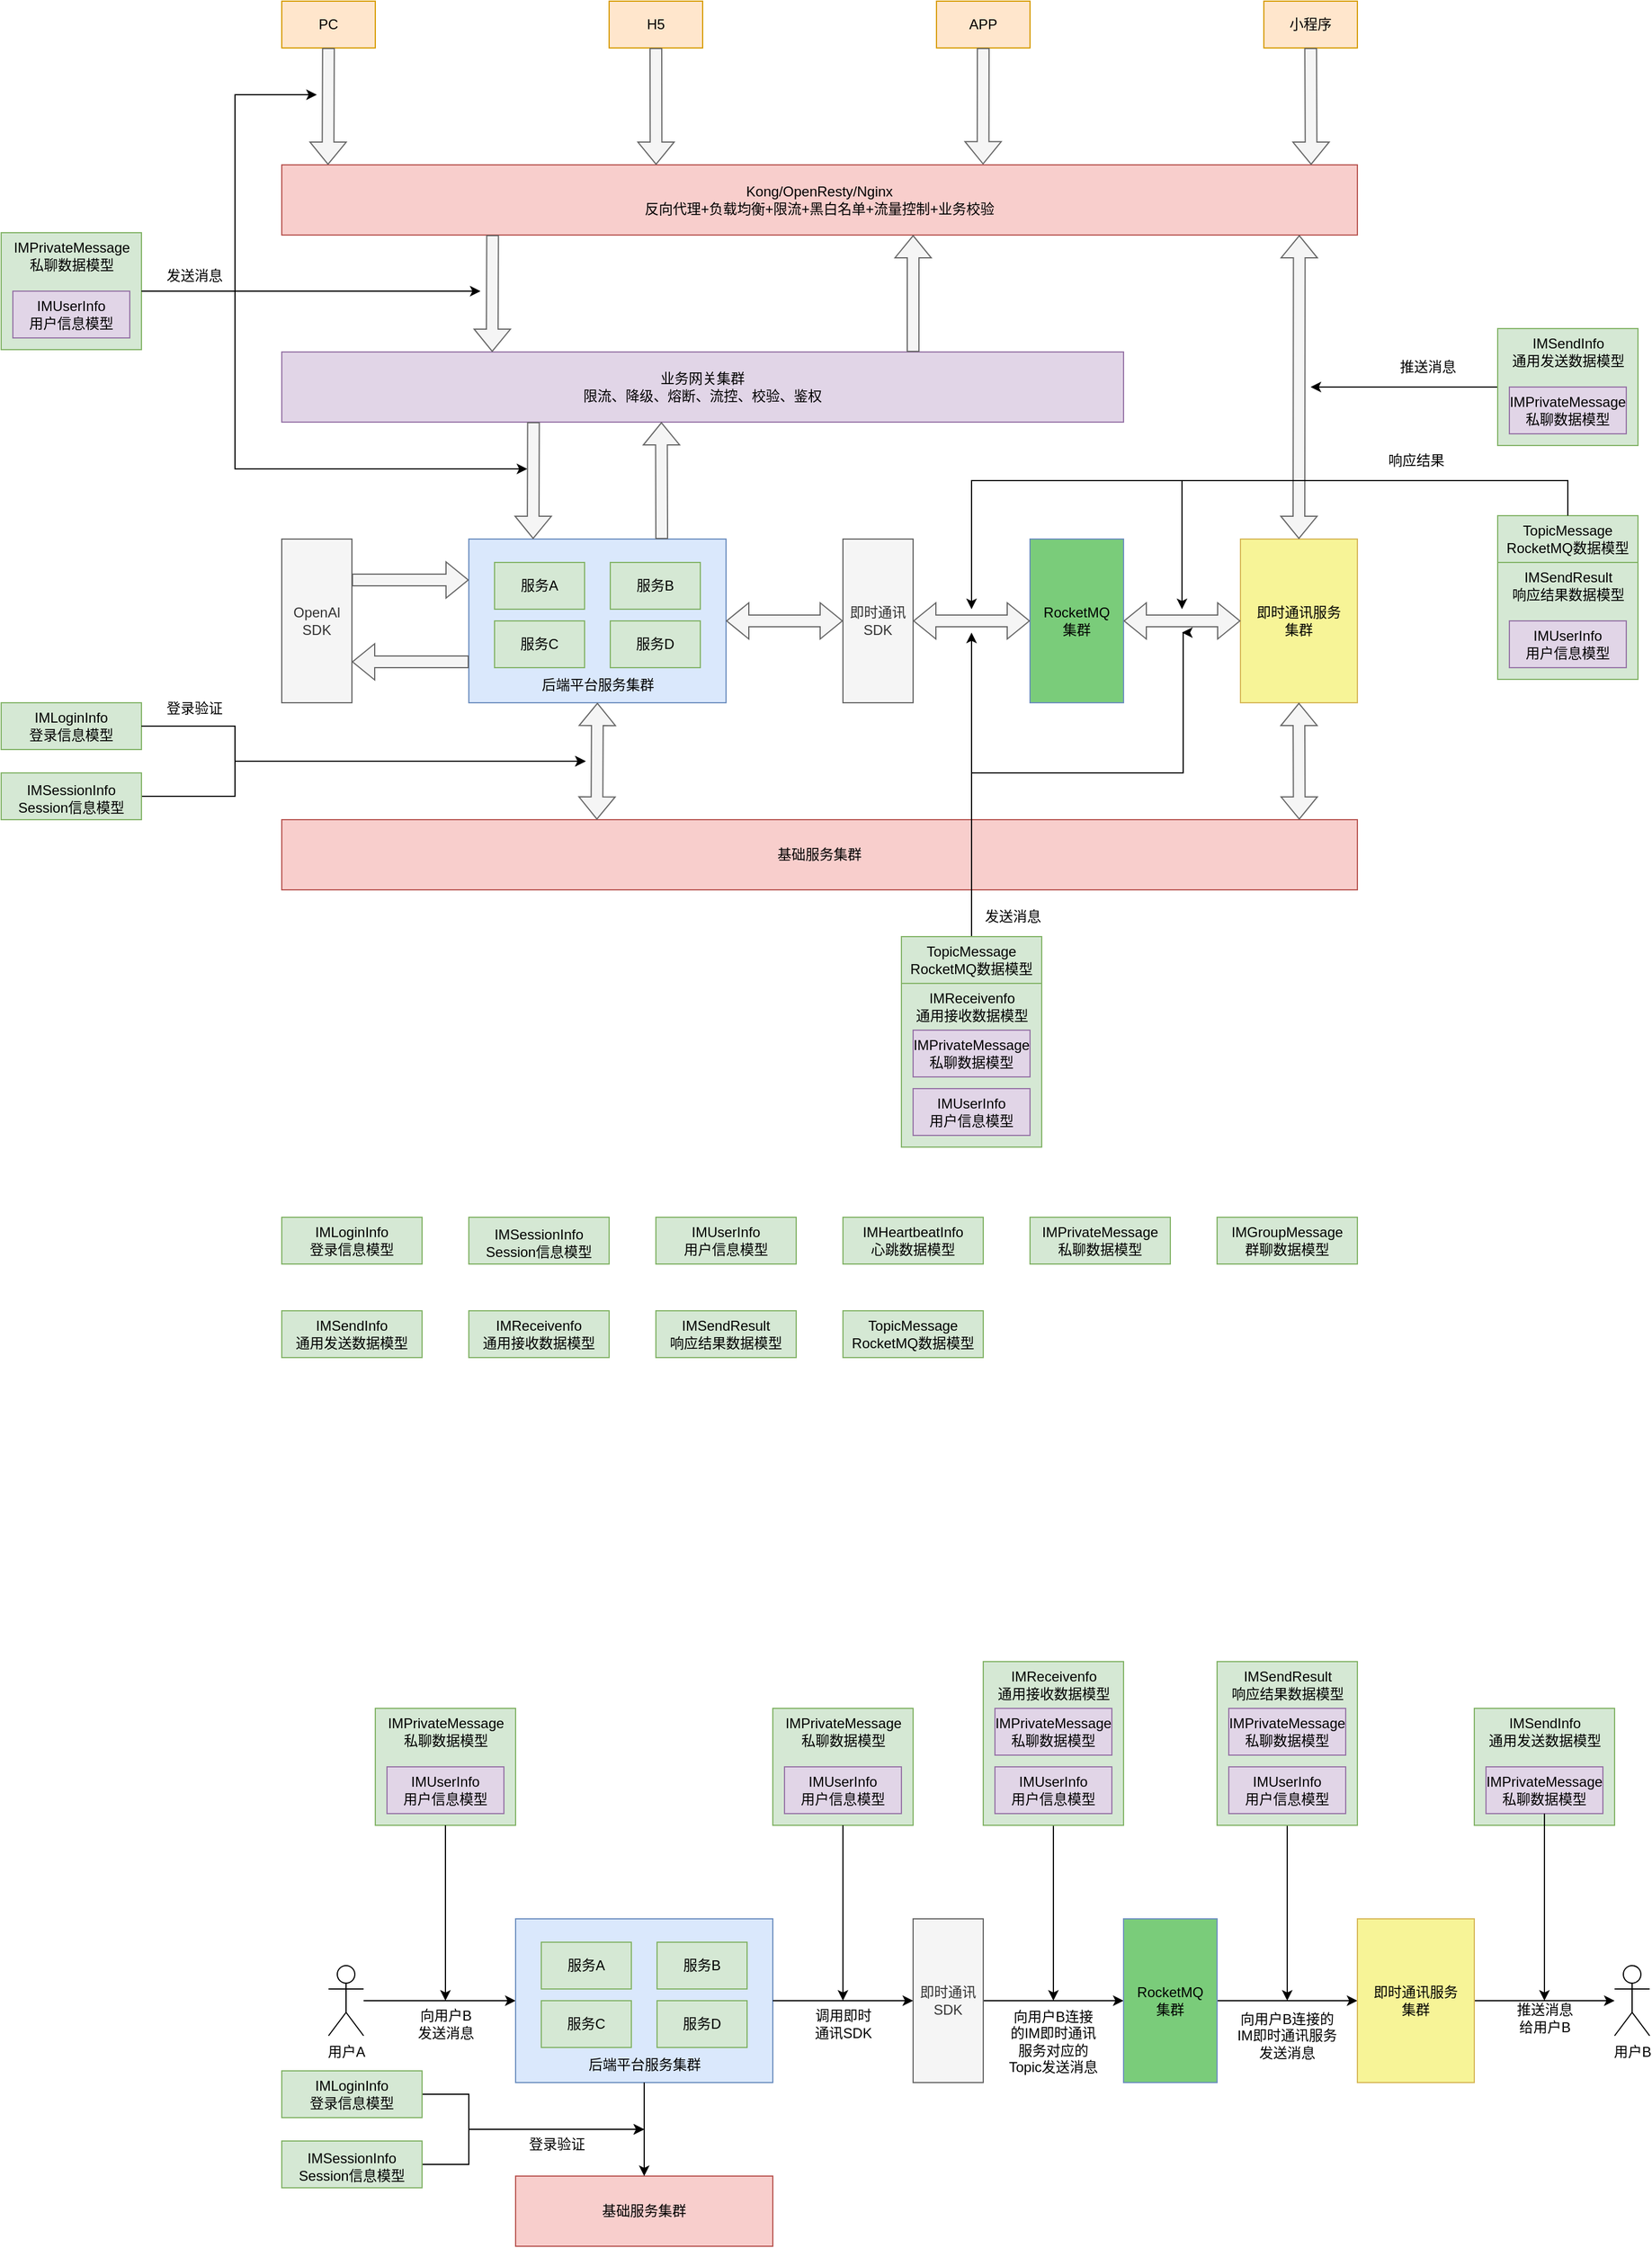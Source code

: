 <mxfile version="22.1.16" type="github">
  <diagram name="第 1 页" id="prUwxHIpTpnHMeyIK_7-">
    <mxGraphModel dx="2252" dy="1941" grid="1" gridSize="10" guides="1" tooltips="1" connect="1" arrows="1" fold="1" page="1" pageScale="1" pageWidth="827" pageHeight="1169" math="0" shadow="0">
      <root>
        <mxCell id="0" />
        <mxCell id="1" parent="0" />
        <mxCell id="vA53lnIsRnmp6saCnfre-1" value="PC" style="rounded=0;whiteSpace=wrap;html=1;fillColor=#ffe6cc;strokeColor=#d79b00;" vertex="1" parent="1">
          <mxGeometry x="40" y="-40" width="80" height="40" as="geometry" />
        </mxCell>
        <mxCell id="vA53lnIsRnmp6saCnfre-2" value="H5" style="rounded=0;whiteSpace=wrap;html=1;fillColor=#ffe6cc;strokeColor=#d79b00;" vertex="1" parent="1">
          <mxGeometry x="320" y="-40" width="80" height="40" as="geometry" />
        </mxCell>
        <mxCell id="vA53lnIsRnmp6saCnfre-3" value="APP" style="rounded=0;whiteSpace=wrap;html=1;fillColor=#ffe6cc;strokeColor=#d79b00;" vertex="1" parent="1">
          <mxGeometry x="600" y="-40" width="80" height="40" as="geometry" />
        </mxCell>
        <mxCell id="vA53lnIsRnmp6saCnfre-4" value="小程序" style="rounded=0;whiteSpace=wrap;html=1;fillColor=#ffe6cc;strokeColor=#d79b00;" vertex="1" parent="1">
          <mxGeometry x="880" y="-40" width="80" height="40" as="geometry" />
        </mxCell>
        <mxCell id="vA53lnIsRnmp6saCnfre-5" value="Kong/OpenResty/Nginx&lt;br&gt;反向代理+负载均衡+限流+黑白名单+流量控制+业务校验" style="rounded=0;whiteSpace=wrap;html=1;fillColor=#f8cecc;strokeColor=#b85450;" vertex="1" parent="1">
          <mxGeometry x="40" y="100" width="920" height="60" as="geometry" />
        </mxCell>
        <mxCell id="vA53lnIsRnmp6saCnfre-6" value="业务网关集群&lt;br&gt;限流、降级、熔断、流控、校验、鉴权" style="rounded=0;whiteSpace=wrap;html=1;fillColor=#e1d5e7;strokeColor=#9673a6;" vertex="1" parent="1">
          <mxGeometry x="40" y="260" width="720" height="60" as="geometry" />
        </mxCell>
        <mxCell id="vA53lnIsRnmp6saCnfre-9" value="OpenAl&lt;br&gt;SDK" style="rounded=0;whiteSpace=wrap;html=1;fillColor=#f5f5f5;fontColor=#333333;strokeColor=#666666;" vertex="1" parent="1">
          <mxGeometry x="40" y="420" width="60" height="140" as="geometry" />
        </mxCell>
        <mxCell id="vA53lnIsRnmp6saCnfre-10" value="即时通讯&lt;br&gt;SDK" style="rounded=0;whiteSpace=wrap;html=1;fillColor=#f5f5f5;fontColor=#333333;strokeColor=#666666;" vertex="1" parent="1">
          <mxGeometry x="520" y="420" width="60" height="140" as="geometry" />
        </mxCell>
        <mxCell id="vA53lnIsRnmp6saCnfre-18" value="" style="group" vertex="1" connectable="0" parent="1">
          <mxGeometry x="200" y="420" width="220" height="140" as="geometry" />
        </mxCell>
        <mxCell id="vA53lnIsRnmp6saCnfre-12" value="" style="rounded=0;whiteSpace=wrap;html=1;fillColor=#dae8fc;strokeColor=#6c8ebf;" vertex="1" parent="vA53lnIsRnmp6saCnfre-18">
          <mxGeometry width="220" height="140" as="geometry" />
        </mxCell>
        <mxCell id="vA53lnIsRnmp6saCnfre-14" value="服务A" style="rounded=0;whiteSpace=wrap;html=1;fillColor=#d5e8d4;strokeColor=#82b366;" vertex="1" parent="vA53lnIsRnmp6saCnfre-18">
          <mxGeometry x="22" y="20" width="77" height="40" as="geometry" />
        </mxCell>
        <mxCell id="vA53lnIsRnmp6saCnfre-15" value="服务B" style="rounded=0;whiteSpace=wrap;html=1;fillColor=#d5e8d4;strokeColor=#82b366;" vertex="1" parent="vA53lnIsRnmp6saCnfre-18">
          <mxGeometry x="121" y="20" width="77" height="40" as="geometry" />
        </mxCell>
        <mxCell id="vA53lnIsRnmp6saCnfre-16" value="服务C" style="rounded=0;whiteSpace=wrap;html=1;fillColor=#d5e8d4;strokeColor=#82b366;" vertex="1" parent="vA53lnIsRnmp6saCnfre-18">
          <mxGeometry x="22" y="70" width="77" height="40" as="geometry" />
        </mxCell>
        <mxCell id="vA53lnIsRnmp6saCnfre-17" value="服务D" style="rounded=0;whiteSpace=wrap;html=1;fillColor=#d5e8d4;strokeColor=#82b366;" vertex="1" parent="vA53lnIsRnmp6saCnfre-18">
          <mxGeometry x="121" y="70" width="77" height="40" as="geometry" />
        </mxCell>
        <mxCell id="vA53lnIsRnmp6saCnfre-13" value="后端平台服务集群" style="text;html=1;align=center;verticalAlign=middle;resizable=0;points=[];autosize=1;strokeColor=none;fillColor=none;" vertex="1" parent="vA53lnIsRnmp6saCnfre-18">
          <mxGeometry x="50" y="110" width="120" height="30" as="geometry" />
        </mxCell>
        <mxCell id="vA53lnIsRnmp6saCnfre-19" value="RocketMQ&lt;br&gt;集群" style="rounded=0;whiteSpace=wrap;html=1;fillColor=#7ACC7A;strokeColor=#6c8ebf;" vertex="1" parent="1">
          <mxGeometry x="680" y="420" width="80" height="140" as="geometry" />
        </mxCell>
        <mxCell id="vA53lnIsRnmp6saCnfre-20" value="即时通讯服务&lt;br&gt;集群" style="rounded=0;whiteSpace=wrap;html=1;fillColor=#F7F497;strokeColor=#d6b656;" vertex="1" parent="1">
          <mxGeometry x="860" y="420" width="100" height="140" as="geometry" />
        </mxCell>
        <mxCell id="vA53lnIsRnmp6saCnfre-24" value="IMHeartbeatInfo&lt;br&gt;心跳数据模型" style="rounded=0;whiteSpace=wrap;html=1;fillColor=#d5e8d4;strokeColor=#82b366;spacing=6;" vertex="1" parent="1">
          <mxGeometry x="520" y="1000" width="120" height="40" as="geometry" />
        </mxCell>
        <mxCell id="vA53lnIsRnmp6saCnfre-26" value="IMGroupMessage&lt;br&gt;群聊数据模型" style="rounded=0;whiteSpace=wrap;html=1;fillColor=#d5e8d4;strokeColor=#82b366;spacing=6;" vertex="1" parent="1">
          <mxGeometry x="840" y="1000" width="120" height="40" as="geometry" />
        </mxCell>
        <mxCell id="vA53lnIsRnmp6saCnfre-29" value="IMSendResult&lt;br&gt;响应结果数据模型" style="rounded=0;whiteSpace=wrap;html=1;fillColor=#d5e8d4;strokeColor=#82b366;spacing=6;" vertex="1" parent="1">
          <mxGeometry x="360" y="1080" width="120" height="40" as="geometry" />
        </mxCell>
        <mxCell id="vA53lnIsRnmp6saCnfre-30" value="TopicMessage&lt;br&gt;RocketMQ数据模型" style="rounded=0;whiteSpace=wrap;html=1;fillColor=#d5e8d4;strokeColor=#82b366;spacing=6;" vertex="1" parent="1">
          <mxGeometry x="520" y="1080" width="120" height="40" as="geometry" />
        </mxCell>
        <mxCell id="vA53lnIsRnmp6saCnfre-34" value="" style="shape=flexArrow;endArrow=classic;html=1;rounded=0;fillColor=#f5f5f5;strokeColor=#666666;entryX=0.043;entryY=0;entryDx=0;entryDy=0;entryPerimeter=0;" edge="1" parent="1" source="vA53lnIsRnmp6saCnfre-1" target="vA53lnIsRnmp6saCnfre-5">
          <mxGeometry width="50" height="50" relative="1" as="geometry">
            <mxPoint x="79.58" y="40" as="sourcePoint" />
            <mxPoint x="79.58" y="85" as="targetPoint" />
          </mxGeometry>
        </mxCell>
        <mxCell id="vA53lnIsRnmp6saCnfre-36" value="" style="shape=flexArrow;endArrow=classic;html=1;rounded=0;fillColor=#f5f5f5;strokeColor=#666666;exitX=0.5;exitY=1;exitDx=0;exitDy=0;entryX=0.348;entryY=0;entryDx=0;entryDy=0;entryPerimeter=0;" edge="1" parent="1" source="vA53lnIsRnmp6saCnfre-2" target="vA53lnIsRnmp6saCnfre-5">
          <mxGeometry width="50" height="50" relative="1" as="geometry">
            <mxPoint x="359.81" y="40" as="sourcePoint" />
            <mxPoint x="360" y="90" as="targetPoint" />
          </mxGeometry>
        </mxCell>
        <mxCell id="vA53lnIsRnmp6saCnfre-37" value="" style="shape=flexArrow;endArrow=classic;html=1;rounded=0;fillColor=#f5f5f5;strokeColor=#666666;entryX=0.652;entryY=-0.006;entryDx=0;entryDy=0;entryPerimeter=0;" edge="1" parent="1" source="vA53lnIsRnmp6saCnfre-3" target="vA53lnIsRnmp6saCnfre-5">
          <mxGeometry width="50" height="50" relative="1" as="geometry">
            <mxPoint x="639.6" y="40" as="sourcePoint" />
            <mxPoint x="639.6" y="100" as="targetPoint" />
          </mxGeometry>
        </mxCell>
        <mxCell id="vA53lnIsRnmp6saCnfre-38" value="" style="shape=flexArrow;endArrow=classic;html=1;rounded=0;fillColor=#f5f5f5;strokeColor=#666666;entryX=0.957;entryY=0;entryDx=0;entryDy=0;entryPerimeter=0;" edge="1" parent="1" source="vA53lnIsRnmp6saCnfre-4" target="vA53lnIsRnmp6saCnfre-5">
          <mxGeometry width="50" height="50" relative="1" as="geometry">
            <mxPoint x="919.8" y="40" as="sourcePoint" />
            <mxPoint x="920" y="80" as="targetPoint" />
          </mxGeometry>
        </mxCell>
        <mxCell id="vA53lnIsRnmp6saCnfre-39" value="" style="shape=flexArrow;endArrow=classic;html=1;rounded=0;fillColor=#f5f5f5;strokeColor=#666666;entryX=0.25;entryY=0;entryDx=0;entryDy=0;exitX=0.196;exitY=1;exitDx=0;exitDy=0;exitPerimeter=0;" edge="1" parent="1" source="vA53lnIsRnmp6saCnfre-5" target="vA53lnIsRnmp6saCnfre-6">
          <mxGeometry width="50" height="50" relative="1" as="geometry">
            <mxPoint x="220" y="250" as="sourcePoint" />
            <mxPoint x="190" y="310" as="targetPoint" />
          </mxGeometry>
        </mxCell>
        <mxCell id="vA53lnIsRnmp6saCnfre-40" value="" style="shape=flexArrow;endArrow=classic;html=1;rounded=0;fillColor=#f5f5f5;strokeColor=#666666;exitX=0.75;exitY=0;exitDx=0;exitDy=0;entryX=0.587;entryY=1;entryDx=0;entryDy=0;entryPerimeter=0;" edge="1" parent="1" source="vA53lnIsRnmp6saCnfre-6" target="vA53lnIsRnmp6saCnfre-5">
          <mxGeometry width="50" height="50" relative="1" as="geometry">
            <mxPoint x="450" y="240" as="sourcePoint" />
            <mxPoint x="580" y="250" as="targetPoint" />
          </mxGeometry>
        </mxCell>
        <mxCell id="vA53lnIsRnmp6saCnfre-41" value="" style="shape=flexArrow;endArrow=classic;html=1;rounded=0;fillColor=#f5f5f5;strokeColor=#666666;entryX=0.25;entryY=0;entryDx=0;entryDy=0;exitX=0.299;exitY=1;exitDx=0;exitDy=0;exitPerimeter=0;" edge="1" parent="1" source="vA53lnIsRnmp6saCnfre-6" target="vA53lnIsRnmp6saCnfre-12">
          <mxGeometry width="50" height="50" relative="1" as="geometry">
            <mxPoint x="255" y="330" as="sourcePoint" />
            <mxPoint x="230" y="270" as="targetPoint" />
          </mxGeometry>
        </mxCell>
        <mxCell id="vA53lnIsRnmp6saCnfre-42" value="" style="shape=flexArrow;endArrow=classic;html=1;rounded=0;fillColor=#f5f5f5;strokeColor=#666666;exitX=0.75;exitY=0;exitDx=0;exitDy=0;entryX=0.451;entryY=1;entryDx=0;entryDy=0;entryPerimeter=0;" edge="1" parent="1" source="vA53lnIsRnmp6saCnfre-12" target="vA53lnIsRnmp6saCnfre-6">
          <mxGeometry width="50" height="50" relative="1" as="geometry">
            <mxPoint x="360" y="400" as="sourcePoint" />
            <mxPoint x="365" y="340" as="targetPoint" />
          </mxGeometry>
        </mxCell>
        <mxCell id="vA53lnIsRnmp6saCnfre-43" value="" style="shape=flexArrow;endArrow=classic;html=1;rounded=0;fillColor=#f5f5f5;strokeColor=#666666;entryX=0;entryY=0.25;entryDx=0;entryDy=0;exitX=1;exitY=0.25;exitDx=0;exitDy=0;" edge="1" parent="1" source="vA53lnIsRnmp6saCnfre-9" target="vA53lnIsRnmp6saCnfre-12">
          <mxGeometry width="50" height="50" relative="1" as="geometry">
            <mxPoint x="130" y="370" as="sourcePoint" />
            <mxPoint x="130" y="470" as="targetPoint" />
          </mxGeometry>
        </mxCell>
        <mxCell id="vA53lnIsRnmp6saCnfre-44" value="" style="shape=flexArrow;endArrow=classic;html=1;rounded=0;fillColor=#f5f5f5;strokeColor=#666666;exitX=0;exitY=0.75;exitDx=0;exitDy=0;entryX=1;entryY=0.75;entryDx=0;entryDy=0;" edge="1" parent="1" source="vA53lnIsRnmp6saCnfre-12" target="vA53lnIsRnmp6saCnfre-9">
          <mxGeometry width="50" height="50" relative="1" as="geometry">
            <mxPoint x="30" y="520" as="sourcePoint" />
            <mxPoint x="120" y="600" as="targetPoint" />
          </mxGeometry>
        </mxCell>
        <mxCell id="vA53lnIsRnmp6saCnfre-45" value="" style="shape=flexArrow;endArrow=classic;startArrow=classic;html=1;rounded=0;fillColor=#f5f5f5;strokeColor=#666666;exitX=0.5;exitY=0;exitDx=0;exitDy=0;entryX=0.946;entryY=1;entryDx=0;entryDy=0;entryPerimeter=0;" edge="1" parent="1" source="vA53lnIsRnmp6saCnfre-20" target="vA53lnIsRnmp6saCnfre-5">
          <mxGeometry width="100" height="100" relative="1" as="geometry">
            <mxPoint x="920" y="420" as="sourcePoint" />
            <mxPoint x="910" y="170" as="targetPoint" />
          </mxGeometry>
        </mxCell>
        <mxCell id="vA53lnIsRnmp6saCnfre-46" value="" style="shape=flexArrow;endArrow=classic;startArrow=classic;html=1;rounded=0;fillColor=#f5f5f5;strokeColor=#666666;exitX=0;exitY=0.5;exitDx=0;exitDy=0;" edge="1" parent="1" source="vA53lnIsRnmp6saCnfre-20" target="vA53lnIsRnmp6saCnfre-19">
          <mxGeometry width="100" height="100" relative="1" as="geometry">
            <mxPoint x="780" y="480" as="sourcePoint" />
            <mxPoint x="780" y="220" as="targetPoint" />
          </mxGeometry>
        </mxCell>
        <mxCell id="vA53lnIsRnmp6saCnfre-47" value="" style="shape=flexArrow;endArrow=classic;startArrow=classic;html=1;rounded=0;fillColor=#f5f5f5;strokeColor=#666666;" edge="1" parent="1" source="vA53lnIsRnmp6saCnfre-19" target="vA53lnIsRnmp6saCnfre-10">
          <mxGeometry width="100" height="100" relative="1" as="geometry">
            <mxPoint x="680" y="489.72" as="sourcePoint" />
            <mxPoint x="580" y="489.72" as="targetPoint" />
          </mxGeometry>
        </mxCell>
        <mxCell id="vA53lnIsRnmp6saCnfre-48" value="" style="shape=flexArrow;endArrow=classic;startArrow=classic;html=1;rounded=0;fillColor=#f5f5f5;strokeColor=#666666;" edge="1" parent="1" source="vA53lnIsRnmp6saCnfre-10" target="vA53lnIsRnmp6saCnfre-12">
          <mxGeometry width="100" height="100" relative="1" as="geometry">
            <mxPoint x="520" y="489.72" as="sourcePoint" />
            <mxPoint x="420" y="489.72" as="targetPoint" />
          </mxGeometry>
        </mxCell>
        <mxCell id="vA53lnIsRnmp6saCnfre-60" value="IMReceivenfo&lt;br&gt;通用接收数据模型" style="rounded=0;whiteSpace=wrap;html=1;fillColor=#d5e8d4;strokeColor=#82b366;spacing=6;" vertex="1" parent="1">
          <mxGeometry x="200" y="1080" width="120" height="40" as="geometry" />
        </mxCell>
        <mxCell id="vA53lnIsRnmp6saCnfre-61" value="IMLoginInfo&lt;br&gt;登录信息模型" style="rounded=0;whiteSpace=wrap;html=1;fillColor=#d5e8d4;strokeColor=#82b366;spacing=6;" vertex="1" parent="1">
          <mxGeometry x="40" y="1000" width="120" height="40" as="geometry" />
        </mxCell>
        <mxCell id="vA53lnIsRnmp6saCnfre-62" value="IMSessionInfo&lt;span style=&quot;color: rgb(51, 51, 51); font-family: monospace; font-size: 16px; text-align: left; background-color: rgba(0, 0, 0, 0.03);&quot;&gt; &lt;/span&gt;&lt;br&gt;Session信息模型" style="rounded=0;whiteSpace=wrap;html=1;fillColor=#d5e8d4;strokeColor=#82b366;spacing=6;" vertex="1" parent="1">
          <mxGeometry x="200" y="1000" width="120" height="40" as="geometry" />
        </mxCell>
        <mxCell id="vA53lnIsRnmp6saCnfre-63" value="IMUserInfo&lt;br&gt;用户信息模型" style="rounded=0;whiteSpace=wrap;html=1;fillColor=#d5e8d4;strokeColor=#82b366;spacing=6;" vertex="1" parent="1">
          <mxGeometry x="360" y="1000" width="120" height="40" as="geometry" />
        </mxCell>
        <mxCell id="vA53lnIsRnmp6saCnfre-64" value="IMPrivateMessage&lt;br&gt;私聊数据模型" style="rounded=0;whiteSpace=wrap;html=1;fillColor=#d5e8d4;strokeColor=#82b366;spacing=6;" vertex="1" parent="1">
          <mxGeometry x="680" y="1000" width="120" height="40" as="geometry" />
        </mxCell>
        <mxCell id="vA53lnIsRnmp6saCnfre-86" value="" style="group" vertex="1" connectable="0" parent="1">
          <mxGeometry x="-200" y="158" width="120" height="100" as="geometry" />
        </mxCell>
        <mxCell id="vA53lnIsRnmp6saCnfre-71" value="" style="rounded=0;whiteSpace=wrap;html=1;fillColor=#d5e8d4;strokeColor=#82b366;spacing=6;" vertex="1" parent="vA53lnIsRnmp6saCnfre-86">
          <mxGeometry width="120" height="100" as="geometry" />
        </mxCell>
        <mxCell id="vA53lnIsRnmp6saCnfre-121" style="edgeStyle=orthogonalEdgeStyle;rounded=0;orthogonalLoop=1;jettySize=auto;html=1;exitX=1;exitY=0.5;exitDx=0;exitDy=0;" edge="1" parent="vA53lnIsRnmp6saCnfre-86" source="vA53lnIsRnmp6saCnfre-71">
          <mxGeometry relative="1" as="geometry">
            <mxPoint x="410" y="50" as="targetPoint" />
          </mxGeometry>
        </mxCell>
        <mxCell id="vA53lnIsRnmp6saCnfre-122" style="edgeStyle=orthogonalEdgeStyle;rounded=0;orthogonalLoop=1;jettySize=auto;html=1;exitX=1;exitY=0.5;exitDx=0;exitDy=0;" edge="1" parent="vA53lnIsRnmp6saCnfre-86" source="vA53lnIsRnmp6saCnfre-71">
          <mxGeometry relative="1" as="geometry">
            <mxPoint x="270" y="-118" as="targetPoint" />
            <Array as="points">
              <mxPoint x="200" y="50" />
              <mxPoint x="200" y="-118" />
            </Array>
          </mxGeometry>
        </mxCell>
        <mxCell id="vA53lnIsRnmp6saCnfre-123" style="edgeStyle=orthogonalEdgeStyle;rounded=0;orthogonalLoop=1;jettySize=auto;html=1;exitX=1;exitY=0.5;exitDx=0;exitDy=0;" edge="1" parent="vA53lnIsRnmp6saCnfre-86" source="vA53lnIsRnmp6saCnfre-71">
          <mxGeometry relative="1" as="geometry">
            <mxPoint x="450" y="202" as="targetPoint" />
            <Array as="points">
              <mxPoint x="200" y="50" />
              <mxPoint x="200" y="202" />
            </Array>
          </mxGeometry>
        </mxCell>
        <mxCell id="vA53lnIsRnmp6saCnfre-72" value="IMPrivateMessage&lt;br style=&quot;border-color: var(--border-color);&quot;&gt;&lt;span style=&quot;&quot;&gt;私聊数据模型&lt;/span&gt;" style="text;html=1;align=center;verticalAlign=middle;resizable=0;points=[];autosize=1;strokeColor=none;fillColor=none;" vertex="1" parent="vA53lnIsRnmp6saCnfre-86">
          <mxGeometry width="120" height="40" as="geometry" />
        </mxCell>
        <mxCell id="vA53lnIsRnmp6saCnfre-75" value="IMUserInfo&lt;br&gt;用户信息模型" style="rounded=0;whiteSpace=wrap;html=1;fillColor=#e1d5e7;strokeColor=#9673a6;spacing=6;" vertex="1" parent="vA53lnIsRnmp6saCnfre-86">
          <mxGeometry x="10" y="50" width="100" height="40" as="geometry" />
        </mxCell>
        <mxCell id="vA53lnIsRnmp6saCnfre-91" value="" style="group" vertex="1" connectable="0" parent="1">
          <mxGeometry x="1080" y="240" width="120" height="100" as="geometry" />
        </mxCell>
        <mxCell id="vA53lnIsRnmp6saCnfre-92" style="edgeStyle=orthogonalEdgeStyle;rounded=0;orthogonalLoop=1;jettySize=auto;html=1;" edge="1" parent="vA53lnIsRnmp6saCnfre-91" source="vA53lnIsRnmp6saCnfre-67">
          <mxGeometry relative="1" as="geometry">
            <mxPoint x="-160" y="50" as="targetPoint" />
          </mxGeometry>
        </mxCell>
        <mxCell id="vA53lnIsRnmp6saCnfre-67" value="" style="rounded=0;whiteSpace=wrap;html=1;fillColor=#d5e8d4;strokeColor=#82b366;spacing=6;" vertex="1" parent="vA53lnIsRnmp6saCnfre-91">
          <mxGeometry width="120" height="100" as="geometry" />
        </mxCell>
        <mxCell id="vA53lnIsRnmp6saCnfre-89" value="IMSendInfo&lt;br style=&quot;border-color: var(--border-color);&quot;&gt;&lt;span style=&quot;border-color: var(--border-color);&quot;&gt;通用发送数据模型&lt;/span&gt;" style="text;html=1;align=center;verticalAlign=middle;resizable=0;points=[];autosize=1;strokeColor=none;fillColor=none;" vertex="1" parent="vA53lnIsRnmp6saCnfre-91">
          <mxGeometry width="120" height="40" as="geometry" />
        </mxCell>
        <mxCell id="vA53lnIsRnmp6saCnfre-90" value="IMPrivateMessage&lt;br&gt;私聊数据模型" style="rounded=0;whiteSpace=wrap;html=1;fillColor=#e1d5e7;strokeColor=#9673a6;spacing=6;" vertex="1" parent="vA53lnIsRnmp6saCnfre-91">
          <mxGeometry x="10" y="50" width="100" height="40" as="geometry" />
        </mxCell>
        <mxCell id="vA53lnIsRnmp6saCnfre-93" value="IMSendInfo&lt;br style=&quot;border-color: var(--border-color);&quot;&gt;&lt;span style=&quot;border-color: var(--border-color);&quot;&gt;通用发送数据模型&lt;/span&gt;" style="rounded=0;whiteSpace=wrap;html=1;fillColor=#d5e8d4;strokeColor=#82b366;spacing=6;" vertex="1" parent="1">
          <mxGeometry x="40" y="1080" width="120" height="40" as="geometry" />
        </mxCell>
        <mxCell id="vA53lnIsRnmp6saCnfre-114" value="推送消息" style="text;html=1;align=center;verticalAlign=middle;resizable=0;points=[];autosize=1;strokeColor=none;fillColor=none;" vertex="1" parent="1">
          <mxGeometry x="985" y="258" width="70" height="30" as="geometry" />
        </mxCell>
        <mxCell id="vA53lnIsRnmp6saCnfre-115" value="基础服务集群" style="rounded=0;whiteSpace=wrap;html=1;fillColor=#f8cecc;strokeColor=#b85450;spacing=6;" vertex="1" parent="1">
          <mxGeometry x="40" y="660" width="920" height="60" as="geometry" />
        </mxCell>
        <mxCell id="vA53lnIsRnmp6saCnfre-117" value="" style="shape=flexArrow;endArrow=classic;startArrow=classic;html=1;rounded=0;fillColor=#f5f5f5;strokeColor=#666666;exitX=0.946;exitY=0;exitDx=0;exitDy=0;exitPerimeter=0;" edge="1" parent="1" source="vA53lnIsRnmp6saCnfre-115">
          <mxGeometry width="100" height="100" relative="1" as="geometry">
            <mxPoint x="910" y="650" as="sourcePoint" />
            <mxPoint x="910" y="560" as="targetPoint" />
          </mxGeometry>
        </mxCell>
        <mxCell id="vA53lnIsRnmp6saCnfre-118" value="" style="shape=flexArrow;endArrow=classic;startArrow=classic;html=1;rounded=0;fillColor=#f5f5f5;strokeColor=#666666;entryX=0.5;entryY=1;entryDx=0;entryDy=0;exitX=0.293;exitY=0;exitDx=0;exitDy=0;exitPerimeter=0;" edge="1" parent="1" source="vA53lnIsRnmp6saCnfre-115" target="vA53lnIsRnmp6saCnfre-12">
          <mxGeometry width="100" height="100" relative="1" as="geometry">
            <mxPoint x="310" y="650" as="sourcePoint" />
            <mxPoint x="250" y="580" as="targetPoint" />
          </mxGeometry>
        </mxCell>
        <mxCell id="vA53lnIsRnmp6saCnfre-110" value="" style="group" vertex="1" connectable="0" parent="1">
          <mxGeometry x="570" y="760" width="120" height="180" as="geometry" />
        </mxCell>
        <mxCell id="vA53lnIsRnmp6saCnfre-112" style="edgeStyle=orthogonalEdgeStyle;rounded=0;orthogonalLoop=1;jettySize=auto;html=1;" edge="1" parent="vA53lnIsRnmp6saCnfre-110" source="vA53lnIsRnmp6saCnfre-95">
          <mxGeometry relative="1" as="geometry">
            <mxPoint x="60" y="-260" as="targetPoint" />
          </mxGeometry>
        </mxCell>
        <mxCell id="vA53lnIsRnmp6saCnfre-151" style="edgeStyle=orthogonalEdgeStyle;rounded=0;orthogonalLoop=1;jettySize=auto;html=1;" edge="1" parent="vA53lnIsRnmp6saCnfre-110" source="vA53lnIsRnmp6saCnfre-95">
          <mxGeometry relative="1" as="geometry">
            <mxPoint x="240" y="-260" as="targetPoint" />
            <Array as="points">
              <mxPoint x="60" y="-140" />
              <mxPoint x="241" y="-140" />
            </Array>
          </mxGeometry>
        </mxCell>
        <mxCell id="vA53lnIsRnmp6saCnfre-95" value="TopicMessage&lt;br&gt;RocketMQ数据模型" style="rounded=0;whiteSpace=wrap;html=1;fillColor=#d5e8d4;strokeColor=#82b366;spacing=6;" vertex="1" parent="vA53lnIsRnmp6saCnfre-110">
          <mxGeometry width="120" height="40" as="geometry" />
        </mxCell>
        <mxCell id="vA53lnIsRnmp6saCnfre-97" value="" style="group" vertex="1" connectable="0" parent="vA53lnIsRnmp6saCnfre-110">
          <mxGeometry y="40" width="120" height="140" as="geometry" />
        </mxCell>
        <mxCell id="vA53lnIsRnmp6saCnfre-98" value="" style="rounded=0;whiteSpace=wrap;html=1;fillColor=#d5e8d4;strokeColor=#82b366;spacing=6;" vertex="1" parent="vA53lnIsRnmp6saCnfre-97">
          <mxGeometry width="120" height="140" as="geometry" />
        </mxCell>
        <mxCell id="vA53lnIsRnmp6saCnfre-100" value="IMReceivenfo&lt;br style=&quot;border-color: var(--border-color);&quot;&gt;&lt;span style=&quot;&quot;&gt;通用接收数据模型&lt;/span&gt;" style="text;html=1;align=center;verticalAlign=middle;resizable=0;points=[];autosize=1;strokeColor=none;fillColor=none;" vertex="1" parent="vA53lnIsRnmp6saCnfre-97">
          <mxGeometry width="120" height="40" as="geometry" />
        </mxCell>
        <mxCell id="vA53lnIsRnmp6saCnfre-101" value="IMPrivateMessage&lt;br&gt;私聊数据模型" style="rounded=0;whiteSpace=wrap;html=1;fillColor=#e1d5e7;strokeColor=#9673a6;spacing=6;" vertex="1" parent="vA53lnIsRnmp6saCnfre-97">
          <mxGeometry x="10" y="40" width="100" height="40" as="geometry" />
        </mxCell>
        <mxCell id="vA53lnIsRnmp6saCnfre-102" value="IMUserInfo&lt;br&gt;用户信息模型" style="rounded=0;whiteSpace=wrap;html=1;fillColor=#e1d5e7;strokeColor=#9673a6;spacing=6;" vertex="1" parent="vA53lnIsRnmp6saCnfre-97">
          <mxGeometry x="10" y="90" width="100" height="40" as="geometry" />
        </mxCell>
        <mxCell id="vA53lnIsRnmp6saCnfre-127" value="IMLoginInfo&lt;br&gt;登录信息模型" style="rounded=0;whiteSpace=wrap;html=1;fillColor=#d5e8d4;strokeColor=#82b366;spacing=6;" vertex="1" parent="1">
          <mxGeometry x="-200" y="560" width="120" height="40" as="geometry" />
        </mxCell>
        <mxCell id="vA53lnIsRnmp6saCnfre-130" style="edgeStyle=orthogonalEdgeStyle;rounded=0;orthogonalLoop=1;jettySize=auto;html=1;exitX=1;exitY=0.5;exitDx=0;exitDy=0;" edge="1" parent="1" source="vA53lnIsRnmp6saCnfre-128">
          <mxGeometry relative="1" as="geometry">
            <mxPoint x="300" y="610" as="targetPoint" />
            <Array as="points">
              <mxPoint y="640" />
              <mxPoint y="610" />
            </Array>
          </mxGeometry>
        </mxCell>
        <mxCell id="vA53lnIsRnmp6saCnfre-128" value="IMSessionInfo&lt;span style=&quot;color: rgb(51, 51, 51); font-family: monospace; font-size: 16px; text-align: left; background-color: rgba(0, 0, 0, 0.03);&quot;&gt; &lt;/span&gt;&lt;br&gt;Session信息模型" style="rounded=0;whiteSpace=wrap;html=1;fillColor=#d5e8d4;strokeColor=#82b366;spacing=6;" vertex="1" parent="1">
          <mxGeometry x="-200" y="620" width="120" height="40" as="geometry" />
        </mxCell>
        <mxCell id="vA53lnIsRnmp6saCnfre-132" style="edgeStyle=orthogonalEdgeStyle;rounded=0;orthogonalLoop=1;jettySize=auto;html=1;exitX=1;exitY=0.5;exitDx=0;exitDy=0;" edge="1" parent="1" source="vA53lnIsRnmp6saCnfre-127">
          <mxGeometry relative="1" as="geometry">
            <mxPoint x="300" y="610" as="targetPoint" />
            <mxPoint x="-70" y="650" as="sourcePoint" />
            <Array as="points">
              <mxPoint y="580" />
              <mxPoint y="610" />
            </Array>
          </mxGeometry>
        </mxCell>
        <mxCell id="vA53lnIsRnmp6saCnfre-145" value="" style="group" vertex="1" connectable="0" parent="1">
          <mxGeometry x="1080" y="400" width="120" height="140" as="geometry" />
        </mxCell>
        <mxCell id="vA53lnIsRnmp6saCnfre-133" value="" style="rounded=0;whiteSpace=wrap;html=1;fillColor=#d5e8d4;strokeColor=#82b366;spacing=6;" vertex="1" parent="vA53lnIsRnmp6saCnfre-145">
          <mxGeometry y="40" width="120" height="100" as="geometry" />
        </mxCell>
        <mxCell id="vA53lnIsRnmp6saCnfre-134" value="TopicMessage&lt;br&gt;RocketMQ数据模型" style="rounded=0;whiteSpace=wrap;html=1;fillColor=#d5e8d4;strokeColor=#82b366;spacing=6;" vertex="1" parent="vA53lnIsRnmp6saCnfre-145">
          <mxGeometry width="120" height="40" as="geometry" />
        </mxCell>
        <mxCell id="vA53lnIsRnmp6saCnfre-135" value="IMSendResult&lt;br style=&quot;border-color: var(--border-color);&quot;&gt;&lt;span style=&quot;&quot;&gt;响应结果数据模型&lt;/span&gt;" style="text;html=1;align=center;verticalAlign=middle;resizable=0;points=[];autosize=1;strokeColor=none;fillColor=none;" vertex="1" parent="vA53lnIsRnmp6saCnfre-145">
          <mxGeometry y="40" width="120" height="40" as="geometry" />
        </mxCell>
        <mxCell id="vA53lnIsRnmp6saCnfre-144" value="IMUserInfo&lt;br&gt;用户信息模型" style="rounded=0;whiteSpace=wrap;html=1;fillColor=#e1d5e7;strokeColor=#9673a6;spacing=6;" vertex="1" parent="vA53lnIsRnmp6saCnfre-145">
          <mxGeometry x="10" y="90" width="100" height="40" as="geometry" />
        </mxCell>
        <mxCell id="vA53lnIsRnmp6saCnfre-146" value="发送消息" style="text;html=1;align=center;verticalAlign=middle;resizable=0;points=[];autosize=1;strokeColor=none;fillColor=none;" vertex="1" parent="1">
          <mxGeometry x="-70" y="180" width="70" height="30" as="geometry" />
        </mxCell>
        <mxCell id="vA53lnIsRnmp6saCnfre-147" style="edgeStyle=orthogonalEdgeStyle;rounded=0;orthogonalLoop=1;jettySize=auto;html=1;exitX=0.5;exitY=0;exitDx=0;exitDy=0;" edge="1" parent="1" source="vA53lnIsRnmp6saCnfre-134">
          <mxGeometry relative="1" as="geometry">
            <mxPoint x="1330" y="370" as="sourcePoint" />
            <mxPoint x="810" y="480" as="targetPoint" />
            <Array as="points">
              <mxPoint x="1140" y="370" />
              <mxPoint x="810" y="370" />
            </Array>
          </mxGeometry>
        </mxCell>
        <mxCell id="vA53lnIsRnmp6saCnfre-148" value="响应结果" style="text;html=1;align=center;verticalAlign=middle;resizable=0;points=[];autosize=1;strokeColor=none;fillColor=none;" vertex="1" parent="1">
          <mxGeometry x="975" y="338" width="70" height="30" as="geometry" />
        </mxCell>
        <mxCell id="vA53lnIsRnmp6saCnfre-150" style="edgeStyle=orthogonalEdgeStyle;rounded=0;orthogonalLoop=1;jettySize=auto;html=1;exitX=0.5;exitY=0;exitDx=0;exitDy=0;" edge="1" parent="1" source="vA53lnIsRnmp6saCnfre-134">
          <mxGeometry relative="1" as="geometry">
            <mxPoint x="1150" y="410" as="sourcePoint" />
            <mxPoint x="630" y="480" as="targetPoint" />
            <Array as="points">
              <mxPoint x="1140" y="370" />
              <mxPoint x="630" y="370" />
            </Array>
          </mxGeometry>
        </mxCell>
        <mxCell id="vA53lnIsRnmp6saCnfre-152" value="发送消息" style="text;html=1;align=center;verticalAlign=middle;resizable=0;points=[];autosize=1;strokeColor=none;fillColor=none;" vertex="1" parent="1">
          <mxGeometry x="630" y="728" width="70" height="30" as="geometry" />
        </mxCell>
        <mxCell id="vA53lnIsRnmp6saCnfre-153" value="登录验证" style="text;html=1;align=center;verticalAlign=middle;resizable=0;points=[];autosize=1;strokeColor=none;fillColor=none;" vertex="1" parent="1">
          <mxGeometry x="-70" y="550" width="70" height="30" as="geometry" />
        </mxCell>
        <mxCell id="vA53lnIsRnmp6saCnfre-162" style="edgeStyle=orthogonalEdgeStyle;rounded=0;orthogonalLoop=1;jettySize=auto;html=1;entryX=0;entryY=0.5;entryDx=0;entryDy=0;" edge="1" parent="1" source="vA53lnIsRnmp6saCnfre-154" target="vA53lnIsRnmp6saCnfre-156">
          <mxGeometry relative="1" as="geometry" />
        </mxCell>
        <mxCell id="vA53lnIsRnmp6saCnfre-154" value="用户A" style="shape=umlActor;verticalLabelPosition=bottom;verticalAlign=top;html=1;outlineConnect=0;" vertex="1" parent="1">
          <mxGeometry x="80" y="1640" width="30" height="60" as="geometry" />
        </mxCell>
        <mxCell id="vA53lnIsRnmp6saCnfre-155" value="" style="group" vertex="1" connectable="0" parent="1">
          <mxGeometry x="240" y="1600" width="220" height="140" as="geometry" />
        </mxCell>
        <mxCell id="vA53lnIsRnmp6saCnfre-156" value="" style="rounded=0;whiteSpace=wrap;html=1;fillColor=#dae8fc;strokeColor=#6c8ebf;" vertex="1" parent="vA53lnIsRnmp6saCnfre-155">
          <mxGeometry width="220" height="140" as="geometry" />
        </mxCell>
        <mxCell id="vA53lnIsRnmp6saCnfre-157" value="服务A" style="rounded=0;whiteSpace=wrap;html=1;fillColor=#d5e8d4;strokeColor=#82b366;" vertex="1" parent="vA53lnIsRnmp6saCnfre-155">
          <mxGeometry x="22" y="20" width="77" height="40" as="geometry" />
        </mxCell>
        <mxCell id="vA53lnIsRnmp6saCnfre-158" value="服务B" style="rounded=0;whiteSpace=wrap;html=1;fillColor=#d5e8d4;strokeColor=#82b366;" vertex="1" parent="vA53lnIsRnmp6saCnfre-155">
          <mxGeometry x="121" y="20" width="77" height="40" as="geometry" />
        </mxCell>
        <mxCell id="vA53lnIsRnmp6saCnfre-159" value="服务C" style="rounded=0;whiteSpace=wrap;html=1;fillColor=#d5e8d4;strokeColor=#82b366;" vertex="1" parent="vA53lnIsRnmp6saCnfre-155">
          <mxGeometry x="22" y="70" width="77" height="40" as="geometry" />
        </mxCell>
        <mxCell id="vA53lnIsRnmp6saCnfre-160" value="服务D" style="rounded=0;whiteSpace=wrap;html=1;fillColor=#d5e8d4;strokeColor=#82b366;" vertex="1" parent="vA53lnIsRnmp6saCnfre-155">
          <mxGeometry x="121" y="70" width="77" height="40" as="geometry" />
        </mxCell>
        <mxCell id="vA53lnIsRnmp6saCnfre-161" value="后端平台服务集群" style="text;html=1;align=center;verticalAlign=middle;resizable=0;points=[];autosize=1;strokeColor=none;fillColor=none;" vertex="1" parent="vA53lnIsRnmp6saCnfre-155">
          <mxGeometry x="50" y="110" width="120" height="30" as="geometry" />
        </mxCell>
        <mxCell id="vA53lnIsRnmp6saCnfre-174" style="edgeStyle=orthogonalEdgeStyle;rounded=0;orthogonalLoop=1;jettySize=auto;html=1;" edge="1" parent="1" source="vA53lnIsRnmp6saCnfre-163" target="vA53lnIsRnmp6saCnfre-164">
          <mxGeometry relative="1" as="geometry" />
        </mxCell>
        <mxCell id="vA53lnIsRnmp6saCnfre-163" value="即时通讯&lt;br&gt;SDK" style="rounded=0;whiteSpace=wrap;html=1;fillColor=#f5f5f5;fontColor=#333333;strokeColor=#666666;" vertex="1" parent="1">
          <mxGeometry x="580" y="1600" width="60" height="140" as="geometry" />
        </mxCell>
        <mxCell id="vA53lnIsRnmp6saCnfre-175" style="edgeStyle=orthogonalEdgeStyle;rounded=0;orthogonalLoop=1;jettySize=auto;html=1;" edge="1" parent="1" source="vA53lnIsRnmp6saCnfre-164" target="vA53lnIsRnmp6saCnfre-165">
          <mxGeometry relative="1" as="geometry" />
        </mxCell>
        <mxCell id="vA53lnIsRnmp6saCnfre-164" value="RocketMQ&lt;br&gt;集群" style="rounded=0;whiteSpace=wrap;html=1;fillColor=#7ACC7A;strokeColor=#6c8ebf;" vertex="1" parent="1">
          <mxGeometry x="760" y="1600" width="80" height="140" as="geometry" />
        </mxCell>
        <mxCell id="vA53lnIsRnmp6saCnfre-176" style="edgeStyle=orthogonalEdgeStyle;rounded=0;orthogonalLoop=1;jettySize=auto;html=1;" edge="1" parent="1" source="vA53lnIsRnmp6saCnfre-165" target="vA53lnIsRnmp6saCnfre-166">
          <mxGeometry relative="1" as="geometry" />
        </mxCell>
        <mxCell id="vA53lnIsRnmp6saCnfre-165" value="即时通讯服务&lt;br&gt;集群" style="rounded=0;whiteSpace=wrap;html=1;fillColor=#F7F497;strokeColor=#d6b656;" vertex="1" parent="1">
          <mxGeometry x="960" y="1600" width="100" height="140" as="geometry" />
        </mxCell>
        <mxCell id="vA53lnIsRnmp6saCnfre-166" value="用户B" style="shape=umlActor;verticalLabelPosition=bottom;verticalAlign=top;html=1;outlineConnect=0;" vertex="1" parent="1">
          <mxGeometry x="1180" y="1640" width="30" height="60" as="geometry" />
        </mxCell>
        <mxCell id="vA53lnIsRnmp6saCnfre-169" value="基础服务集群" style="rounded=0;whiteSpace=wrap;html=1;fillColor=#f8cecc;strokeColor=#b85450;spacing=6;" vertex="1" parent="1">
          <mxGeometry x="240" y="1820" width="220" height="60" as="geometry" />
        </mxCell>
        <mxCell id="vA53lnIsRnmp6saCnfre-181" value="" style="group" vertex="1" connectable="0" parent="1">
          <mxGeometry x="120" y="1420" width="120" height="100" as="geometry" />
        </mxCell>
        <mxCell id="vA53lnIsRnmp6saCnfre-182" value="" style="rounded=0;whiteSpace=wrap;html=1;fillColor=#d5e8d4;strokeColor=#82b366;spacing=6;" vertex="1" parent="vA53lnIsRnmp6saCnfre-181">
          <mxGeometry width="120" height="100" as="geometry" />
        </mxCell>
        <mxCell id="vA53lnIsRnmp6saCnfre-186" value="IMPrivateMessage&lt;br style=&quot;border-color: var(--border-color);&quot;&gt;&lt;span style=&quot;&quot;&gt;私聊数据模型&lt;/span&gt;" style="text;html=1;align=center;verticalAlign=middle;resizable=0;points=[];autosize=1;strokeColor=none;fillColor=none;" vertex="1" parent="vA53lnIsRnmp6saCnfre-181">
          <mxGeometry width="120" height="40" as="geometry" />
        </mxCell>
        <mxCell id="vA53lnIsRnmp6saCnfre-187" value="IMUserInfo&lt;br&gt;用户信息模型" style="rounded=0;whiteSpace=wrap;html=1;fillColor=#e1d5e7;strokeColor=#9673a6;spacing=6;" vertex="1" parent="vA53lnIsRnmp6saCnfre-181">
          <mxGeometry x="10" y="50" width="100" height="40" as="geometry" />
        </mxCell>
        <mxCell id="vA53lnIsRnmp6saCnfre-193" value="" style="group" vertex="1" connectable="0" parent="1">
          <mxGeometry x="1060" y="1420" width="120" height="100" as="geometry" />
        </mxCell>
        <mxCell id="vA53lnIsRnmp6saCnfre-195" value="" style="rounded=0;whiteSpace=wrap;html=1;fillColor=#d5e8d4;strokeColor=#82b366;spacing=6;" vertex="1" parent="vA53lnIsRnmp6saCnfre-193">
          <mxGeometry width="120" height="100" as="geometry" />
        </mxCell>
        <mxCell id="vA53lnIsRnmp6saCnfre-196" value="IMSendInfo&lt;br style=&quot;border-color: var(--border-color);&quot;&gt;&lt;span style=&quot;border-color: var(--border-color);&quot;&gt;通用发送数据模型&lt;/span&gt;" style="text;html=1;align=center;verticalAlign=middle;resizable=0;points=[];autosize=1;strokeColor=none;fillColor=none;" vertex="1" parent="vA53lnIsRnmp6saCnfre-193">
          <mxGeometry width="120" height="40" as="geometry" />
        </mxCell>
        <mxCell id="vA53lnIsRnmp6saCnfre-197" value="IMPrivateMessage&lt;br&gt;私聊数据模型" style="rounded=0;whiteSpace=wrap;html=1;fillColor=#e1d5e7;strokeColor=#9673a6;spacing=6;" vertex="1" parent="vA53lnIsRnmp6saCnfre-193">
          <mxGeometry x="10" y="50" width="100" height="40" as="geometry" />
        </mxCell>
        <mxCell id="vA53lnIsRnmp6saCnfre-198" value="向用户B&lt;br&gt;发送消息" style="text;html=1;align=center;verticalAlign=middle;resizable=0;points=[];autosize=1;strokeColor=none;fillColor=none;" vertex="1" parent="1">
          <mxGeometry x="145" y="1670" width="70" height="40" as="geometry" />
        </mxCell>
        <mxCell id="vA53lnIsRnmp6saCnfre-199" value="推送消息&lt;br&gt;给用户B" style="text;html=1;align=center;verticalAlign=middle;resizable=0;points=[];autosize=1;strokeColor=none;fillColor=none;" vertex="1" parent="1">
          <mxGeometry x="1085" y="1665" width="70" height="40" as="geometry" />
        </mxCell>
        <mxCell id="vA53lnIsRnmp6saCnfre-200" style="edgeStyle=orthogonalEdgeStyle;rounded=0;orthogonalLoop=1;jettySize=auto;html=1;" edge="1" parent="1" source="vA53lnIsRnmp6saCnfre-197">
          <mxGeometry relative="1" as="geometry">
            <mxPoint x="1120" y="1670" as="targetPoint" />
          </mxGeometry>
        </mxCell>
        <mxCell id="vA53lnIsRnmp6saCnfre-203" value="" style="group" vertex="1" connectable="0" parent="1">
          <mxGeometry x="640" y="1340" width="120" height="180" as="geometry" />
        </mxCell>
        <mxCell id="vA53lnIsRnmp6saCnfre-207" value="" style="group" vertex="1" connectable="0" parent="vA53lnIsRnmp6saCnfre-203">
          <mxGeometry y="40" width="120" height="140" as="geometry" />
        </mxCell>
        <mxCell id="vA53lnIsRnmp6saCnfre-212" style="edgeStyle=orthogonalEdgeStyle;rounded=0;orthogonalLoop=1;jettySize=auto;html=1;" edge="1" parent="vA53lnIsRnmp6saCnfre-207" source="vA53lnIsRnmp6saCnfre-208">
          <mxGeometry relative="1" as="geometry">
            <mxPoint x="60" y="290" as="targetPoint" />
          </mxGeometry>
        </mxCell>
        <mxCell id="vA53lnIsRnmp6saCnfre-208" value="" style="rounded=0;whiteSpace=wrap;html=1;fillColor=#d5e8d4;strokeColor=#82b366;spacing=6;" vertex="1" parent="vA53lnIsRnmp6saCnfre-207">
          <mxGeometry width="120" height="140" as="geometry" />
        </mxCell>
        <mxCell id="vA53lnIsRnmp6saCnfre-209" value="IMReceivenfo&lt;br style=&quot;border-color: var(--border-color);&quot;&gt;&lt;span style=&quot;&quot;&gt;通用接收数据模型&lt;/span&gt;" style="text;html=1;align=center;verticalAlign=middle;resizable=0;points=[];autosize=1;strokeColor=none;fillColor=none;" vertex="1" parent="vA53lnIsRnmp6saCnfre-207">
          <mxGeometry width="120" height="40" as="geometry" />
        </mxCell>
        <mxCell id="vA53lnIsRnmp6saCnfre-210" value="IMPrivateMessage&lt;br&gt;私聊数据模型" style="rounded=0;whiteSpace=wrap;html=1;fillColor=#e1d5e7;strokeColor=#9673a6;spacing=6;" vertex="1" parent="vA53lnIsRnmp6saCnfre-207">
          <mxGeometry x="10" y="40" width="100" height="40" as="geometry" />
        </mxCell>
        <mxCell id="vA53lnIsRnmp6saCnfre-211" value="IMUserInfo&lt;br&gt;用户信息模型" style="rounded=0;whiteSpace=wrap;html=1;fillColor=#e1d5e7;strokeColor=#9673a6;spacing=6;" vertex="1" parent="vA53lnIsRnmp6saCnfre-207">
          <mxGeometry x="10" y="90" width="100" height="40" as="geometry" />
        </mxCell>
        <mxCell id="vA53lnIsRnmp6saCnfre-202" style="edgeStyle=orthogonalEdgeStyle;rounded=0;orthogonalLoop=1;jettySize=auto;html=1;" edge="1" parent="1" source="vA53lnIsRnmp6saCnfre-182">
          <mxGeometry relative="1" as="geometry">
            <mxPoint x="180" y="1670" as="targetPoint" />
          </mxGeometry>
        </mxCell>
        <mxCell id="vA53lnIsRnmp6saCnfre-213" style="edgeStyle=orthogonalEdgeStyle;rounded=0;orthogonalLoop=1;jettySize=auto;html=1;" edge="1" parent="1" source="vA53lnIsRnmp6saCnfre-156" target="vA53lnIsRnmp6saCnfre-163">
          <mxGeometry relative="1" as="geometry" />
        </mxCell>
        <mxCell id="vA53lnIsRnmp6saCnfre-214" value="" style="group" vertex="1" connectable="0" parent="1">
          <mxGeometry x="840" y="1380" width="120" height="140" as="geometry" />
        </mxCell>
        <mxCell id="vA53lnIsRnmp6saCnfre-221" style="edgeStyle=orthogonalEdgeStyle;rounded=0;orthogonalLoop=1;jettySize=auto;html=1;" edge="1" parent="vA53lnIsRnmp6saCnfre-214" source="vA53lnIsRnmp6saCnfre-215">
          <mxGeometry relative="1" as="geometry">
            <mxPoint x="60" y="290" as="targetPoint" />
          </mxGeometry>
        </mxCell>
        <mxCell id="vA53lnIsRnmp6saCnfre-215" value="" style="rounded=0;whiteSpace=wrap;html=1;fillColor=#d5e8d4;strokeColor=#82b366;spacing=6;" vertex="1" parent="vA53lnIsRnmp6saCnfre-214">
          <mxGeometry width="120" height="140" as="geometry" />
        </mxCell>
        <mxCell id="vA53lnIsRnmp6saCnfre-217" value="IMSendResult&lt;br style=&quot;border-color: var(--border-color);&quot;&gt;&lt;span style=&quot;&quot;&gt;响应结果数据模型&lt;/span&gt;" style="text;html=1;align=center;verticalAlign=middle;resizable=0;points=[];autosize=1;strokeColor=none;fillColor=none;" vertex="1" parent="vA53lnIsRnmp6saCnfre-214">
          <mxGeometry width="120" height="40" as="geometry" />
        </mxCell>
        <mxCell id="vA53lnIsRnmp6saCnfre-218" value="IMUserInfo&lt;br&gt;用户信息模型" style="rounded=0;whiteSpace=wrap;html=1;fillColor=#e1d5e7;strokeColor=#9673a6;spacing=6;" vertex="1" parent="vA53lnIsRnmp6saCnfre-214">
          <mxGeometry x="10" y="90" width="100" height="40" as="geometry" />
        </mxCell>
        <mxCell id="vA53lnIsRnmp6saCnfre-219" value="IMPrivateMessage&lt;br&gt;私聊数据模型" style="rounded=0;whiteSpace=wrap;html=1;fillColor=#e1d5e7;strokeColor=#9673a6;spacing=6;" vertex="1" parent="vA53lnIsRnmp6saCnfre-214">
          <mxGeometry x="10" y="40" width="100" height="40" as="geometry" />
        </mxCell>
        <mxCell id="vA53lnIsRnmp6saCnfre-235" style="edgeStyle=orthogonalEdgeStyle;rounded=0;orthogonalLoop=1;jettySize=auto;html=1;entryX=0.5;entryY=0;entryDx=0;entryDy=0;" edge="1" parent="1" source="vA53lnIsRnmp6saCnfre-161" target="vA53lnIsRnmp6saCnfre-169">
          <mxGeometry relative="1" as="geometry" />
        </mxCell>
        <mxCell id="vA53lnIsRnmp6saCnfre-236" value="调用即时&lt;br&gt;通讯SDK" style="text;html=1;align=center;verticalAlign=middle;resizable=0;points=[];autosize=1;strokeColor=none;fillColor=none;" vertex="1" parent="1">
          <mxGeometry x="485" y="1670" width="70" height="40" as="geometry" />
        </mxCell>
        <mxCell id="vA53lnIsRnmp6saCnfre-239" style="edgeStyle=orthogonalEdgeStyle;rounded=0;orthogonalLoop=1;jettySize=auto;html=1;exitX=1;exitY=0.5;exitDx=0;exitDy=0;" edge="1" parent="1" source="vA53lnIsRnmp6saCnfre-237">
          <mxGeometry relative="1" as="geometry">
            <mxPoint x="350" y="1780" as="targetPoint" />
            <Array as="points">
              <mxPoint x="200" y="1750" />
              <mxPoint x="200" y="1780" />
            </Array>
          </mxGeometry>
        </mxCell>
        <mxCell id="vA53lnIsRnmp6saCnfre-237" value="IMLoginInfo&lt;br&gt;登录信息模型" style="rounded=0;whiteSpace=wrap;html=1;fillColor=#d5e8d4;strokeColor=#82b366;spacing=6;" vertex="1" parent="1">
          <mxGeometry x="40" y="1730" width="120" height="40" as="geometry" />
        </mxCell>
        <mxCell id="vA53lnIsRnmp6saCnfre-240" style="edgeStyle=orthogonalEdgeStyle;rounded=0;orthogonalLoop=1;jettySize=auto;html=1;exitX=1;exitY=0.5;exitDx=0;exitDy=0;" edge="1" parent="1" source="vA53lnIsRnmp6saCnfre-238">
          <mxGeometry relative="1" as="geometry">
            <mxPoint x="350" y="1780" as="targetPoint" />
            <Array as="points">
              <mxPoint x="200" y="1810" />
              <mxPoint x="200" y="1780" />
            </Array>
          </mxGeometry>
        </mxCell>
        <mxCell id="vA53lnIsRnmp6saCnfre-238" value="IMSessionInfo&lt;span style=&quot;color: rgb(51, 51, 51); font-family: monospace; font-size: 16px; text-align: left; background-color: rgba(0, 0, 0, 0.03);&quot;&gt; &lt;/span&gt;&lt;br&gt;Session信息模型" style="rounded=0;whiteSpace=wrap;html=1;fillColor=#d5e8d4;strokeColor=#82b366;spacing=6;" vertex="1" parent="1">
          <mxGeometry x="40" y="1790" width="120" height="40" as="geometry" />
        </mxCell>
        <mxCell id="vA53lnIsRnmp6saCnfre-241" value="登录验证" style="text;html=1;align=center;verticalAlign=middle;resizable=0;points=[];autosize=1;strokeColor=none;fillColor=none;" vertex="1" parent="1">
          <mxGeometry x="240" y="1778" width="70" height="30" as="geometry" />
        </mxCell>
        <mxCell id="vA53lnIsRnmp6saCnfre-243" value="" style="group" vertex="1" connectable="0" parent="1">
          <mxGeometry x="460" y="1420" width="120" height="100" as="geometry" />
        </mxCell>
        <mxCell id="vA53lnIsRnmp6saCnfre-244" value="" style="rounded=0;whiteSpace=wrap;html=1;fillColor=#d5e8d4;strokeColor=#82b366;spacing=6;" vertex="1" parent="vA53lnIsRnmp6saCnfre-243">
          <mxGeometry width="120" height="100" as="geometry" />
        </mxCell>
        <mxCell id="vA53lnIsRnmp6saCnfre-245" value="IMPrivateMessage&lt;br style=&quot;border-color: var(--border-color);&quot;&gt;&lt;span style=&quot;&quot;&gt;私聊数据模型&lt;/span&gt;" style="text;html=1;align=center;verticalAlign=middle;resizable=0;points=[];autosize=1;strokeColor=none;fillColor=none;" vertex="1" parent="vA53lnIsRnmp6saCnfre-243">
          <mxGeometry width="120" height="40" as="geometry" />
        </mxCell>
        <mxCell id="vA53lnIsRnmp6saCnfre-246" value="IMUserInfo&lt;br&gt;用户信息模型" style="rounded=0;whiteSpace=wrap;html=1;fillColor=#e1d5e7;strokeColor=#9673a6;spacing=6;" vertex="1" parent="vA53lnIsRnmp6saCnfre-243">
          <mxGeometry x="10" y="50" width="100" height="40" as="geometry" />
        </mxCell>
        <mxCell id="vA53lnIsRnmp6saCnfre-247" style="edgeStyle=orthogonalEdgeStyle;rounded=0;orthogonalLoop=1;jettySize=auto;html=1;" edge="1" parent="1" source="vA53lnIsRnmp6saCnfre-244" target="vA53lnIsRnmp6saCnfre-236">
          <mxGeometry relative="1" as="geometry" />
        </mxCell>
        <mxCell id="vA53lnIsRnmp6saCnfre-250" value="向用户B连接的IM即时通讯服务对应的Topic发送消息" style="rounded=0;whiteSpace=wrap;html=1;fillColor=none;strokeColor=none;strokeWidth=0;" vertex="1" parent="1">
          <mxGeometry x="660" y="1670" width="80" height="70" as="geometry" />
        </mxCell>
        <mxCell id="vA53lnIsRnmp6saCnfre-251" value="向用户B连接的IM即时通讯服务发送消息" style="whiteSpace=wrap;html=1;fillColor=none;strokeWidth=0;strokeColor=none;" vertex="1" parent="1">
          <mxGeometry x="855" y="1670" width="90" height="60" as="geometry" />
        </mxCell>
      </root>
    </mxGraphModel>
  </diagram>
</mxfile>
